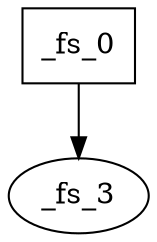 digraph root {
  subgraph 1 {
    _fs_0 [shape=box];
  }
  subgraph 2 {
    _fs_0 [shape=box];
    _fs_0 -> _fs_3;
  }
}
